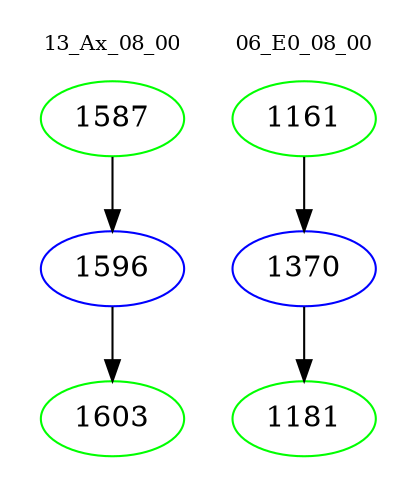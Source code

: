 digraph{
subgraph cluster_0 {
color = white
label = "13_Ax_08_00";
fontsize=10;
T0_1587 [label="1587", color="green"]
T0_1587 -> T0_1596 [color="black"]
T0_1596 [label="1596", color="blue"]
T0_1596 -> T0_1603 [color="black"]
T0_1603 [label="1603", color="green"]
}
subgraph cluster_1 {
color = white
label = "06_E0_08_00";
fontsize=10;
T1_1161 [label="1161", color="green"]
T1_1161 -> T1_1370 [color="black"]
T1_1370 [label="1370", color="blue"]
T1_1370 -> T1_1181 [color="black"]
T1_1181 [label="1181", color="green"]
}
}
